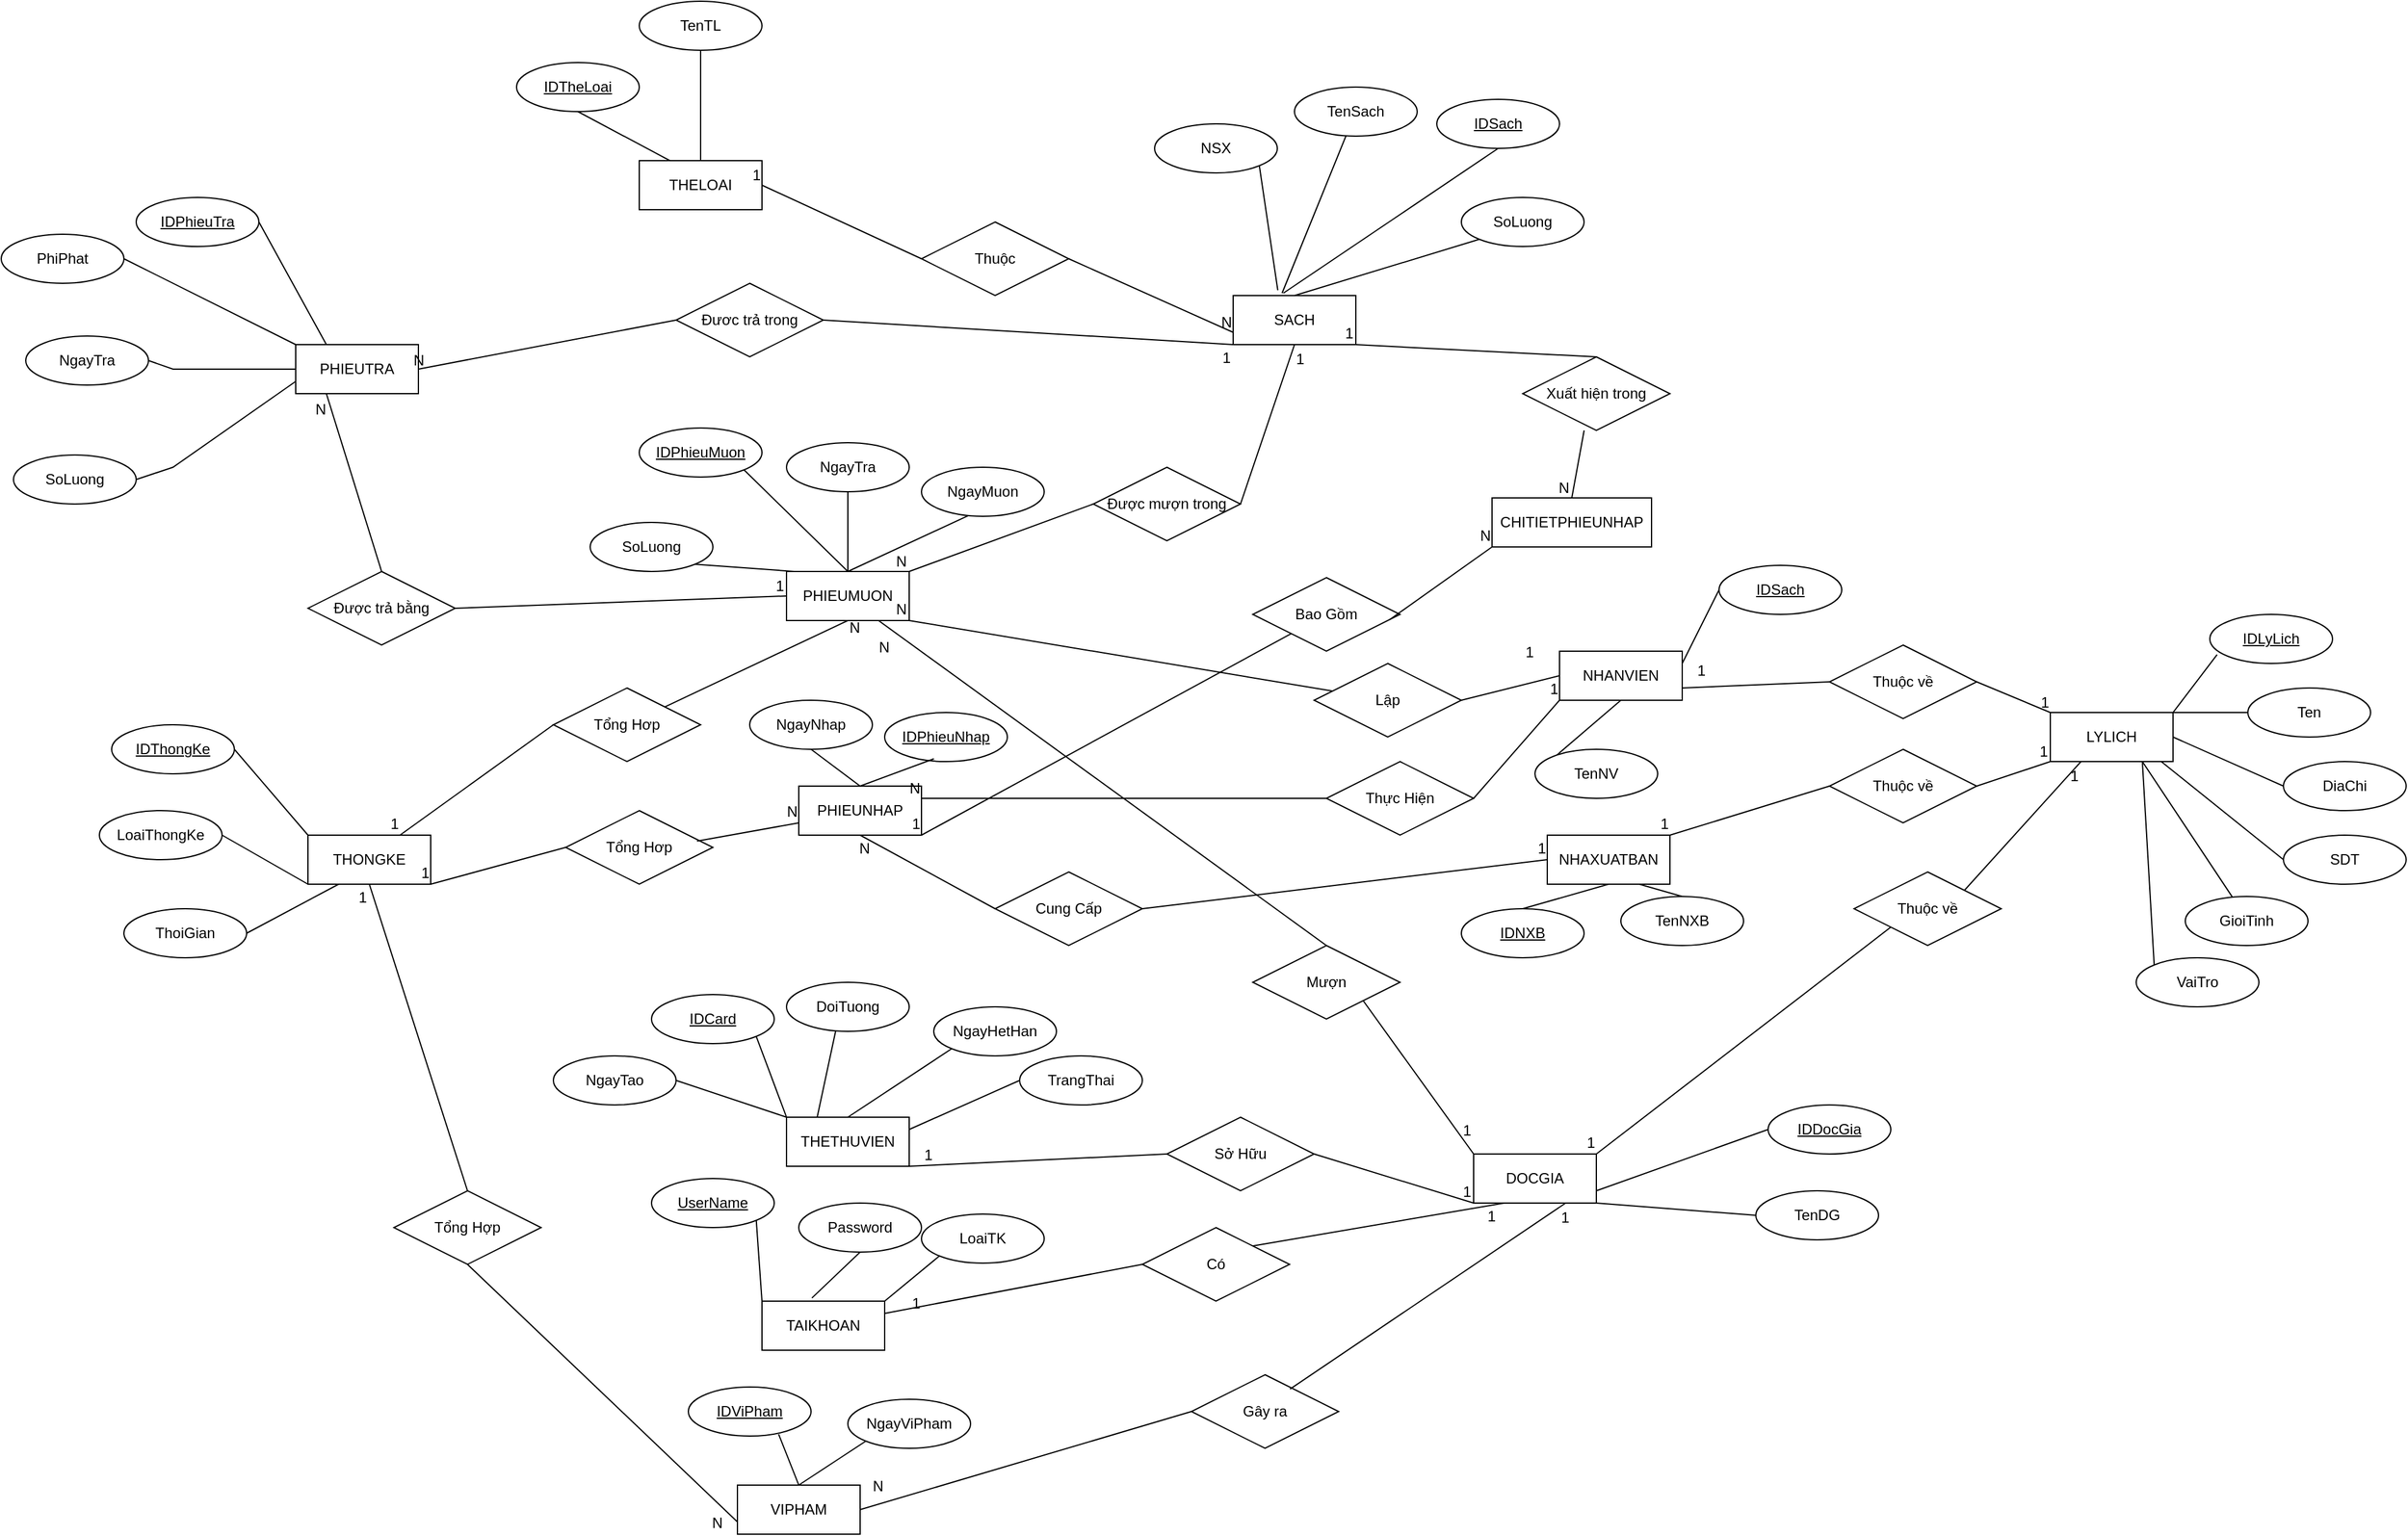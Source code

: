 <mxfile version="28.2.3">
  <diagram name="Trang-1" id="YjbJ63JTrYYZCRZtJ5xC">
    <mxGraphModel dx="2251" dy="804" grid="1" gridSize="10" guides="1" tooltips="1" connect="1" arrows="1" fold="1" page="1" pageScale="1" pageWidth="827" pageHeight="1169" math="0" shadow="0">
      <root>
        <mxCell id="0" />
        <mxCell id="1" parent="0" />
        <mxCell id="6gCZVRVQFLJtjT2mg8cL-6" value="Thuộc" style="shape=rhombus;perimeter=rhombusPerimeter;whiteSpace=wrap;html=1;align=center;" vertex="1" parent="1">
          <mxGeometry x="60" y="320" width="120" height="60" as="geometry" />
        </mxCell>
        <mxCell id="6gCZVRVQFLJtjT2mg8cL-9" value="" style="endArrow=none;html=1;rounded=0;exitX=0.5;exitY=0;exitDx=0;exitDy=0;entryX=0;entryY=1;entryDx=0;entryDy=0;" edge="1" parent="1" source="6gCZVRVQFLJtjT2mg8cL-109" target="6gCZVRVQFLJtjT2mg8cL-113">
          <mxGeometry relative="1" as="geometry">
            <mxPoint x="510" y="330" as="sourcePoint" />
            <mxPoint x="620" y="270" as="targetPoint" />
          </mxGeometry>
        </mxCell>
        <mxCell id="6gCZVRVQFLJtjT2mg8cL-10" value="" style="endArrow=none;html=1;rounded=0;exitX=0.41;exitY=-0.05;exitDx=0;exitDy=0;entryX=0.5;entryY=1;entryDx=0;entryDy=0;exitPerimeter=0;" edge="1" parent="1" source="6gCZVRVQFLJtjT2mg8cL-109" target="6gCZVRVQFLJtjT2mg8cL-111">
          <mxGeometry relative="1" as="geometry">
            <mxPoint x="510" y="330" as="sourcePoint" />
            <mxPoint x="581.4" y="240.8" as="targetPoint" />
          </mxGeometry>
        </mxCell>
        <mxCell id="6gCZVRVQFLJtjT2mg8cL-11" value="" style="endArrow=none;html=1;rounded=0;exitX=0.399;exitY=-0.05;exitDx=0;exitDy=0;exitPerimeter=0;" edge="1" parent="1" source="6gCZVRVQFLJtjT2mg8cL-109" target="6gCZVRVQFLJtjT2mg8cL-112">
          <mxGeometry relative="1" as="geometry">
            <mxPoint x="510" y="330" as="sourcePoint" />
            <mxPoint x="452.426" y="228.284" as="targetPoint" />
          </mxGeometry>
        </mxCell>
        <mxCell id="6gCZVRVQFLJtjT2mg8cL-12" value="" style="endArrow=none;html=1;rounded=0;exitX=0.364;exitY=-0.107;exitDx=0;exitDy=0;entryX=1;entryY=1;entryDx=0;entryDy=0;exitPerimeter=0;" edge="1" parent="1" source="6gCZVRVQFLJtjT2mg8cL-109" target="6gCZVRVQFLJtjT2mg8cL-110">
          <mxGeometry relative="1" as="geometry">
            <mxPoint x="510" y="330" as="sourcePoint" />
            <mxPoint x="360" y="240" as="targetPoint" />
          </mxGeometry>
        </mxCell>
        <mxCell id="6gCZVRVQFLJtjT2mg8cL-13" value="" style="endArrow=none;html=1;rounded=0;entryX=0.5;entryY=1;entryDx=0;entryDy=0;exitX=0.5;exitY=0;exitDx=0;exitDy=0;" edge="1" parent="1" source="6gCZVRVQFLJtjT2mg8cL-103" target="6gCZVRVQFLJtjT2mg8cL-105">
          <mxGeometry relative="1" as="geometry">
            <mxPoint x="-127" y="260" as="sourcePoint" />
            <mxPoint x="-59.96" y="130" as="targetPoint" />
          </mxGeometry>
        </mxCell>
        <mxCell id="6gCZVRVQFLJtjT2mg8cL-14" value="" style="endArrow=none;html=1;rounded=0;exitX=0.25;exitY=0;exitDx=0;exitDy=0;entryX=0.5;entryY=1;entryDx=0;entryDy=0;" edge="1" parent="1" source="6gCZVRVQFLJtjT2mg8cL-103" target="6gCZVRVQFLJtjT2mg8cL-104">
          <mxGeometry relative="1" as="geometry">
            <mxPoint x="-155.02" y="250" as="sourcePoint" />
            <mxPoint x="-214.556" y="166.225" as="targetPoint" />
          </mxGeometry>
        </mxCell>
        <mxCell id="6gCZVRVQFLJtjT2mg8cL-18" value="" style="endArrow=none;html=1;rounded=0;entryX=0;entryY=0.75;entryDx=0;entryDy=0;exitX=1;exitY=0.5;exitDx=0;exitDy=0;" edge="1" parent="1" source="6gCZVRVQFLJtjT2mg8cL-6" target="6gCZVRVQFLJtjT2mg8cL-109">
          <mxGeometry relative="1" as="geometry">
            <mxPoint x="280" y="340" as="sourcePoint" />
            <mxPoint x="420" y="370" as="targetPoint" />
          </mxGeometry>
        </mxCell>
        <mxCell id="6gCZVRVQFLJtjT2mg8cL-19" value="N" style="resizable=0;html=1;whiteSpace=wrap;align=right;verticalAlign=bottom;" connectable="0" vertex="1" parent="6gCZVRVQFLJtjT2mg8cL-18">
          <mxGeometry x="1" relative="1" as="geometry" />
        </mxCell>
        <mxCell id="6gCZVRVQFLJtjT2mg8cL-23" value="Đươc trả trong" style="shape=rhombus;perimeter=rhombusPerimeter;whiteSpace=wrap;html=1;align=center;" vertex="1" parent="1">
          <mxGeometry x="-140" y="370" width="120" height="60" as="geometry" />
        </mxCell>
        <mxCell id="6gCZVRVQFLJtjT2mg8cL-24" value="" style="endArrow=none;html=1;rounded=0;entryX=0;entryY=1;entryDx=0;entryDy=0;exitX=1;exitY=0.5;exitDx=0;exitDy=0;" edge="1" parent="1" source="6gCZVRVQFLJtjT2mg8cL-23" target="6gCZVRVQFLJtjT2mg8cL-109">
          <mxGeometry relative="1" as="geometry">
            <mxPoint x="-330" y="460" as="sourcePoint" />
            <mxPoint x="420" y="410" as="targetPoint" />
          </mxGeometry>
        </mxCell>
        <mxCell id="6gCZVRVQFLJtjT2mg8cL-25" value="1" style="resizable=0;html=1;whiteSpace=wrap;align=right;verticalAlign=bottom;" connectable="0" vertex="1" parent="6gCZVRVQFLJtjT2mg8cL-24">
          <mxGeometry x="1" relative="1" as="geometry">
            <mxPoint y="20" as="offset" />
          </mxGeometry>
        </mxCell>
        <mxCell id="6gCZVRVQFLJtjT2mg8cL-26" value="" style="endArrow=none;html=1;rounded=0;exitX=0;exitY=0.5;exitDx=0;exitDy=0;entryX=1;entryY=0.5;entryDx=0;entryDy=0;" edge="1" parent="1" source="6gCZVRVQFLJtjT2mg8cL-23" target="6gCZVRVQFLJtjT2mg8cL-85">
          <mxGeometry relative="1" as="geometry">
            <mxPoint x="-330" y="460" as="sourcePoint" />
            <mxPoint x="-330.0" y="440" as="targetPoint" />
          </mxGeometry>
        </mxCell>
        <mxCell id="6gCZVRVQFLJtjT2mg8cL-27" value="N" style="resizable=0;html=1;whiteSpace=wrap;align=right;verticalAlign=bottom;" connectable="0" vertex="1" parent="6gCZVRVQFLJtjT2mg8cL-26">
          <mxGeometry x="1" relative="1" as="geometry" />
        </mxCell>
        <mxCell id="6gCZVRVQFLJtjT2mg8cL-32" value="" style="endArrow=none;html=1;rounded=0;exitX=1;exitY=0.5;exitDx=0;exitDy=0;entryX=0;entryY=0.75;entryDx=0;entryDy=0;" edge="1" parent="1" source="6gCZVRVQFLJtjT2mg8cL-81" target="6gCZVRVQFLJtjT2mg8cL-85">
          <mxGeometry relative="1" as="geometry">
            <mxPoint x="-567.574" y="541.716" as="sourcePoint" />
            <mxPoint x="-510.0" y="480" as="targetPoint" />
            <Array as="points">
              <mxPoint x="-550" y="520" />
            </Array>
          </mxGeometry>
        </mxCell>
        <mxCell id="6gCZVRVQFLJtjT2mg8cL-33" value="" style="endArrow=none;html=1;rounded=0;exitX=1;exitY=0.5;exitDx=0;exitDy=0;entryX=0;entryY=0.5;entryDx=0;entryDy=0;" edge="1" parent="1" source="6gCZVRVQFLJtjT2mg8cL-82" target="6gCZVRVQFLJtjT2mg8cL-85">
          <mxGeometry relative="1" as="geometry">
            <mxPoint x="-570.0" y="450" as="sourcePoint" />
            <mxPoint x="-510.0" y="440" as="targetPoint" />
            <Array as="points">
              <mxPoint x="-550" y="440" />
            </Array>
          </mxGeometry>
        </mxCell>
        <mxCell id="6gCZVRVQFLJtjT2mg8cL-34" value="" style="endArrow=none;html=1;rounded=0;exitX=1;exitY=0.5;exitDx=0;exitDy=0;entryX=0;entryY=0;entryDx=0;entryDy=0;" edge="1" parent="1" source="6gCZVRVQFLJtjT2mg8cL-83" target="6gCZVRVQFLJtjT2mg8cL-85">
          <mxGeometry relative="1" as="geometry">
            <mxPoint x="-520.0" y="320" as="sourcePoint" />
            <mxPoint x="-510.0" y="400" as="targetPoint" />
          </mxGeometry>
        </mxCell>
        <mxCell id="6gCZVRVQFLJtjT2mg8cL-36" value="" style="endArrow=none;html=1;rounded=0;entryX=0.25;entryY=0;entryDx=0;entryDy=0;exitX=1;exitY=0.5;exitDx=0;exitDy=0;" edge="1" parent="1" source="6gCZVRVQFLJtjT2mg8cL-80" target="6gCZVRVQFLJtjT2mg8cL-85">
          <mxGeometry relative="1" as="geometry">
            <mxPoint x="-498.095" y="267.239" as="sourcePoint" />
            <mxPoint x="-420.0" y="400" as="targetPoint" />
          </mxGeometry>
        </mxCell>
        <mxCell id="6gCZVRVQFLJtjT2mg8cL-43" value="" style="endArrow=none;html=1;rounded=0;exitX=1;exitY=1;exitDx=0;exitDy=0;entryX=0.5;entryY=0;entryDx=0;entryDy=0;" edge="1" parent="1" source="6gCZVRVQFLJtjT2mg8cL-94" target="6gCZVRVQFLJtjT2mg8cL-98">
          <mxGeometry relative="1" as="geometry">
            <mxPoint x="-69.28" y="527.68" as="sourcePoint" />
            <mxPoint x="50" y="680" as="targetPoint" />
          </mxGeometry>
        </mxCell>
        <mxCell id="6gCZVRVQFLJtjT2mg8cL-44" value="" style="endArrow=none;html=1;rounded=0;exitX=1;exitY=1;exitDx=0;exitDy=0;entryX=0.381;entryY=0.057;entryDx=0;entryDy=0;entryPerimeter=0;" edge="1" parent="1" source="6gCZVRVQFLJtjT2mg8cL-93" target="6gCZVRVQFLJtjT2mg8cL-98">
          <mxGeometry relative="1" as="geometry">
            <mxPoint x="-87.574" y="613.284" as="sourcePoint" />
            <mxPoint x="60" y="670" as="targetPoint" />
          </mxGeometry>
        </mxCell>
        <mxCell id="6gCZVRVQFLJtjT2mg8cL-45" value="" style="endArrow=none;html=1;rounded=0;exitX=0.5;exitY=1;exitDx=0;exitDy=0;entryX=0.5;entryY=0;entryDx=0;entryDy=0;" edge="1" parent="1" source="6gCZVRVQFLJtjT2mg8cL-95" target="6gCZVRVQFLJtjT2mg8cL-98">
          <mxGeometry relative="1" as="geometry">
            <mxPoint x="26.44" y="528.88" as="sourcePoint" />
            <mxPoint x="50" y="690" as="targetPoint" />
          </mxGeometry>
        </mxCell>
        <mxCell id="6gCZVRVQFLJtjT2mg8cL-46" value="" style="endArrow=none;html=1;rounded=0;exitX=0.5;exitY=0;exitDx=0;exitDy=0;entryX=0.401;entryY=0.964;entryDx=0;entryDy=0;entryPerimeter=0;" edge="1" parent="1" source="6gCZVRVQFLJtjT2mg8cL-98" target="6gCZVRVQFLJtjT2mg8cL-96">
          <mxGeometry relative="1" as="geometry">
            <mxPoint x="60" y="670" as="sourcePoint" />
            <mxPoint x="137.574" y="558.284" as="targetPoint" />
          </mxGeometry>
        </mxCell>
        <mxCell id="6gCZVRVQFLJtjT2mg8cL-47" value="Được trả bằng" style="shape=rhombus;perimeter=rhombusPerimeter;whiteSpace=wrap;html=1;align=center;" vertex="1" parent="1">
          <mxGeometry x="-440" y="605" width="120" height="60" as="geometry" />
        </mxCell>
        <mxCell id="6gCZVRVQFLJtjT2mg8cL-48" value="" style="endArrow=none;html=1;rounded=0;exitX=0.5;exitY=0;exitDx=0;exitDy=0;entryX=0.25;entryY=1;entryDx=0;entryDy=0;" edge="1" parent="1" source="6gCZVRVQFLJtjT2mg8cL-47" target="6gCZVRVQFLJtjT2mg8cL-85">
          <mxGeometry relative="1" as="geometry">
            <mxPoint x="-60" y="440" as="sourcePoint" />
            <mxPoint x="-420.0" y="480" as="targetPoint" />
          </mxGeometry>
        </mxCell>
        <mxCell id="6gCZVRVQFLJtjT2mg8cL-49" value="N" style="resizable=0;html=1;whiteSpace=wrap;align=right;verticalAlign=bottom;" connectable="0" vertex="1" parent="6gCZVRVQFLJtjT2mg8cL-48">
          <mxGeometry x="1" relative="1" as="geometry" />
        </mxCell>
        <mxCell id="6gCZVRVQFLJtjT2mg8cL-51" value="" style="endArrow=none;html=1;rounded=0;exitX=1;exitY=0.5;exitDx=0;exitDy=0;entryX=0;entryY=0.5;entryDx=0;entryDy=0;" edge="1" parent="1" source="6gCZVRVQFLJtjT2mg8cL-47" target="6gCZVRVQFLJtjT2mg8cL-98">
          <mxGeometry relative="1" as="geometry">
            <mxPoint x="-60" y="440" as="sourcePoint" />
            <mxPoint x="-10" y="710" as="targetPoint" />
          </mxGeometry>
        </mxCell>
        <mxCell id="6gCZVRVQFLJtjT2mg8cL-52" value="1" style="resizable=0;html=1;whiteSpace=wrap;align=right;verticalAlign=bottom;" connectable="0" vertex="1" parent="6gCZVRVQFLJtjT2mg8cL-51">
          <mxGeometry x="1" relative="1" as="geometry" />
        </mxCell>
        <mxCell id="6gCZVRVQFLJtjT2mg8cL-54" value="Được mượn trong" style="shape=rhombus;perimeter=rhombusPerimeter;whiteSpace=wrap;html=1;align=center;" vertex="1" parent="1">
          <mxGeometry x="200" y="520" width="120" height="60" as="geometry" />
        </mxCell>
        <mxCell id="6gCZVRVQFLJtjT2mg8cL-61" value="" style="endArrow=none;html=1;rounded=0;exitX=1;exitY=0.25;exitDx=0;exitDy=0;entryX=0;entryY=0.5;entryDx=0;entryDy=0;" edge="1" parent="1" source="6gCZVRVQFLJtjT2mg8cL-116" target="6gCZVRVQFLJtjT2mg8cL-117">
          <mxGeometry relative="1" as="geometry">
            <mxPoint x="890" y="730" as="sourcePoint" />
            <mxPoint x="990" y="650" as="targetPoint" />
          </mxGeometry>
        </mxCell>
        <mxCell id="6gCZVRVQFLJtjT2mg8cL-62" value="" style="endArrow=none;html=1;rounded=0;exitX=0.5;exitY=1;exitDx=0;exitDy=0;entryX=0;entryY=0.5;entryDx=0;entryDy=0;" edge="1" parent="1" source="6gCZVRVQFLJtjT2mg8cL-116" target="6gCZVRVQFLJtjT2mg8cL-118">
          <mxGeometry relative="1" as="geometry">
            <mxPoint x="890" y="750" as="sourcePoint" />
            <mxPoint x="980" y="800" as="targetPoint" />
          </mxGeometry>
        </mxCell>
        <mxCell id="6gCZVRVQFLJtjT2mg8cL-64" value="Lập" style="shape=rhombus;perimeter=rhombusPerimeter;whiteSpace=wrap;html=1;align=center;" vertex="1" parent="1">
          <mxGeometry x="380" y="680" width="120" height="60" as="geometry" />
        </mxCell>
        <mxCell id="6gCZVRVQFLJtjT2mg8cL-65" value="" style="endArrow=none;html=1;rounded=0;entryX=0;entryY=0.5;entryDx=0;entryDy=0;exitX=1;exitY=0.5;exitDx=0;exitDy=0;" edge="1" parent="1" source="6gCZVRVQFLJtjT2mg8cL-64" target="6gCZVRVQFLJtjT2mg8cL-116">
          <mxGeometry relative="1" as="geometry">
            <mxPoint x="330" y="800" as="sourcePoint" />
            <mxPoint x="710" y="770" as="targetPoint" />
          </mxGeometry>
        </mxCell>
        <mxCell id="6gCZVRVQFLJtjT2mg8cL-66" value="1" style="resizable=0;html=1;whiteSpace=wrap;align=right;verticalAlign=bottom;" connectable="0" vertex="1" parent="6gCZVRVQFLJtjT2mg8cL-65">
          <mxGeometry x="1" relative="1" as="geometry">
            <mxPoint x="-20" y="-10" as="offset" />
          </mxGeometry>
        </mxCell>
        <mxCell id="6gCZVRVQFLJtjT2mg8cL-70" value="IDPhieuNhap" style="ellipse;whiteSpace=wrap;html=1;align=center;fontStyle=4;" vertex="1" parent="1">
          <mxGeometry x="30" y="720" width="100" height="40" as="geometry" />
        </mxCell>
        <mxCell id="6gCZVRVQFLJtjT2mg8cL-73" value="NgayNhap" style="ellipse;whiteSpace=wrap;html=1;align=center;" vertex="1" parent="1">
          <mxGeometry x="-80" y="710" width="100" height="40" as="geometry" />
        </mxCell>
        <mxCell id="6gCZVRVQFLJtjT2mg8cL-74" value="" style="endArrow=none;html=1;rounded=0;entryX=0.5;entryY=1;entryDx=0;entryDy=0;exitX=0.5;exitY=0;exitDx=0;exitDy=0;" edge="1" parent="1" source="6gCZVRVQFLJtjT2mg8cL-76" target="6gCZVRVQFLJtjT2mg8cL-73">
          <mxGeometry relative="1" as="geometry">
            <mxPoint x="80" y="850" as="sourcePoint" />
            <mxPoint x="-20" y="810" as="targetPoint" />
          </mxGeometry>
        </mxCell>
        <mxCell id="6gCZVRVQFLJtjT2mg8cL-75" value="" style="endArrow=none;html=1;rounded=0;entryX=0.401;entryY=0.943;entryDx=0;entryDy=0;entryPerimeter=0;exitX=0.5;exitY=0;exitDx=0;exitDy=0;" edge="1" parent="1" source="6gCZVRVQFLJtjT2mg8cL-76" target="6gCZVRVQFLJtjT2mg8cL-70">
          <mxGeometry relative="1" as="geometry">
            <mxPoint x="80" y="850" as="sourcePoint" />
            <mxPoint x="-20" y="810" as="targetPoint" />
          </mxGeometry>
        </mxCell>
        <mxCell id="6gCZVRVQFLJtjT2mg8cL-76" value="PHIEUNHAP" style="whiteSpace=wrap;html=1;align=center;" vertex="1" parent="1">
          <mxGeometry x="-40" y="780" width="100" height="40" as="geometry" />
        </mxCell>
        <mxCell id="6gCZVRVQFLJtjT2mg8cL-80" value="&lt;u&gt;IDPhieuTra&lt;/u&gt;" style="ellipse;whiteSpace=wrap;html=1;align=center;fontStyle=4;" vertex="1" parent="1">
          <mxGeometry x="-580" y="300" width="100" height="40" as="geometry" />
        </mxCell>
        <mxCell id="6gCZVRVQFLJtjT2mg8cL-81" value="SoLuong" style="ellipse;whiteSpace=wrap;html=1;align=center;" vertex="1" parent="1">
          <mxGeometry x="-680" y="510" width="100" height="40" as="geometry" />
        </mxCell>
        <mxCell id="6gCZVRVQFLJtjT2mg8cL-82" value="NgayTra" style="ellipse;whiteSpace=wrap;html=1;align=center;" vertex="1" parent="1">
          <mxGeometry x="-670" y="413" width="100" height="40" as="geometry" />
        </mxCell>
        <mxCell id="6gCZVRVQFLJtjT2mg8cL-83" value="PhiPhat" style="ellipse;whiteSpace=wrap;html=1;align=center;" vertex="1" parent="1">
          <mxGeometry x="-690" y="330" width="100" height="40" as="geometry" />
        </mxCell>
        <mxCell id="6gCZVRVQFLJtjT2mg8cL-85" value="PHIEUTRA" style="whiteSpace=wrap;html=1;align=center;" vertex="1" parent="1">
          <mxGeometry x="-450" y="420" width="100" height="40" as="geometry" />
        </mxCell>
        <mxCell id="6gCZVRVQFLJtjT2mg8cL-86" value="&lt;div&gt;&lt;br&gt;&lt;/div&gt;N&lt;div&gt;&lt;br&gt;&lt;/div&gt;" style="text;html=1;align=center;verticalAlign=middle;resizable=0;points=[];autosize=1;strokeColor=none;fillColor=none;" vertex="1" parent="1">
          <mxGeometry x="-365" y="403" width="30" height="60" as="geometry" />
        </mxCell>
        <mxCell id="6gCZVRVQFLJtjT2mg8cL-87" value="N" style="text;html=1;align=center;verticalAlign=middle;resizable=0;points=[];autosize=1;strokeColor=none;fillColor=none;" vertex="1" parent="1">
          <mxGeometry x="-445" y="458" width="30" height="30" as="geometry" />
        </mxCell>
        <mxCell id="6gCZVRVQFLJtjT2mg8cL-93" value="SoLuong" style="ellipse;whiteSpace=wrap;html=1;align=center;" vertex="1" parent="1">
          <mxGeometry x="-210" y="565" width="100" height="40" as="geometry" />
        </mxCell>
        <mxCell id="6gCZVRVQFLJtjT2mg8cL-94" value="&lt;u&gt;IDPhieuMuon&lt;/u&gt;" style="ellipse;whiteSpace=wrap;html=1;align=center;fontStyle=4;" vertex="1" parent="1">
          <mxGeometry x="-170" y="488" width="100" height="40" as="geometry" />
        </mxCell>
        <mxCell id="6gCZVRVQFLJtjT2mg8cL-95" value="NgayTra" style="ellipse;whiteSpace=wrap;html=1;align=center;" vertex="1" parent="1">
          <mxGeometry x="-50" y="500" width="100" height="40" as="geometry" />
        </mxCell>
        <mxCell id="6gCZVRVQFLJtjT2mg8cL-96" value="NgayMuon" style="ellipse;whiteSpace=wrap;html=1;align=center;" vertex="1" parent="1">
          <mxGeometry x="60" y="520" width="100" height="40" as="geometry" />
        </mxCell>
        <mxCell id="6gCZVRVQFLJtjT2mg8cL-98" value="PHIEUMUON" style="whiteSpace=wrap;html=1;align=center;" vertex="1" parent="1">
          <mxGeometry x="-50" y="605" width="100" height="40" as="geometry" />
        </mxCell>
        <mxCell id="6gCZVRVQFLJtjT2mg8cL-99" value="" style="endArrow=none;html=1;rounded=0;entryX=1;entryY=0;entryDx=0;entryDy=0;exitX=0;exitY=0.5;exitDx=0;exitDy=0;" edge="1" parent="1" source="6gCZVRVQFLJtjT2mg8cL-54" target="6gCZVRVQFLJtjT2mg8cL-98">
          <mxGeometry relative="1" as="geometry">
            <mxPoint x="-80" y="550" as="sourcePoint" />
            <mxPoint x="80" y="550" as="targetPoint" />
          </mxGeometry>
        </mxCell>
        <mxCell id="6gCZVRVQFLJtjT2mg8cL-100" value="N" style="resizable=0;html=1;whiteSpace=wrap;align=right;verticalAlign=bottom;" connectable="0" vertex="1" parent="6gCZVRVQFLJtjT2mg8cL-99">
          <mxGeometry x="1" relative="1" as="geometry" />
        </mxCell>
        <mxCell id="6gCZVRVQFLJtjT2mg8cL-101" value="" style="endArrow=none;html=1;rounded=0;entryX=1;entryY=1;entryDx=0;entryDy=0;" edge="1" parent="1" source="6gCZVRVQFLJtjT2mg8cL-64" target="6gCZVRVQFLJtjT2mg8cL-98">
          <mxGeometry relative="1" as="geometry">
            <mxPoint x="-80" y="550" as="sourcePoint" />
            <mxPoint x="80" y="550" as="targetPoint" />
          </mxGeometry>
        </mxCell>
        <mxCell id="6gCZVRVQFLJtjT2mg8cL-102" value="N" style="resizable=0;html=1;whiteSpace=wrap;align=right;verticalAlign=bottom;" connectable="0" vertex="1" parent="6gCZVRVQFLJtjT2mg8cL-101">
          <mxGeometry x="1" relative="1" as="geometry" />
        </mxCell>
        <mxCell id="6gCZVRVQFLJtjT2mg8cL-103" value="THELOAI" style="whiteSpace=wrap;html=1;align=center;" vertex="1" parent="1">
          <mxGeometry x="-170" y="270" width="100" height="40" as="geometry" />
        </mxCell>
        <mxCell id="6gCZVRVQFLJtjT2mg8cL-104" value="&lt;u&gt;IDTheLoai&lt;/u&gt;" style="ellipse;whiteSpace=wrap;html=1;align=center;fontStyle=4;" vertex="1" parent="1">
          <mxGeometry x="-270" y="190" width="100" height="40" as="geometry" />
        </mxCell>
        <mxCell id="6gCZVRVQFLJtjT2mg8cL-105" value="TenTL" style="ellipse;whiteSpace=wrap;html=1;align=center;" vertex="1" parent="1">
          <mxGeometry x="-170" y="140" width="100" height="40" as="geometry" />
        </mxCell>
        <mxCell id="6gCZVRVQFLJtjT2mg8cL-107" value="" style="endArrow=none;html=1;rounded=0;entryX=1;entryY=0.5;entryDx=0;entryDy=0;exitX=0;exitY=0.5;exitDx=0;exitDy=0;" edge="1" parent="1" source="6gCZVRVQFLJtjT2mg8cL-6" target="6gCZVRVQFLJtjT2mg8cL-103">
          <mxGeometry relative="1" as="geometry">
            <mxPoint x="100" y="320" as="sourcePoint" />
            <mxPoint x="280" y="400" as="targetPoint" />
          </mxGeometry>
        </mxCell>
        <mxCell id="6gCZVRVQFLJtjT2mg8cL-108" value="1" style="resizable=0;html=1;whiteSpace=wrap;align=right;verticalAlign=bottom;" connectable="0" vertex="1" parent="6gCZVRVQFLJtjT2mg8cL-107">
          <mxGeometry x="1" relative="1" as="geometry" />
        </mxCell>
        <mxCell id="6gCZVRVQFLJtjT2mg8cL-109" value="SACH" style="whiteSpace=wrap;html=1;align=center;" vertex="1" parent="1">
          <mxGeometry x="314" y="380" width="100" height="40" as="geometry" />
        </mxCell>
        <mxCell id="6gCZVRVQFLJtjT2mg8cL-110" value="NSX" style="ellipse;whiteSpace=wrap;html=1;align=center;" vertex="1" parent="1">
          <mxGeometry x="250" y="240" width="100" height="40" as="geometry" />
        </mxCell>
        <mxCell id="6gCZVRVQFLJtjT2mg8cL-111" value="&lt;u&gt;IDSach&lt;/u&gt;" style="ellipse;whiteSpace=wrap;html=1;align=center;fontStyle=4;" vertex="1" parent="1">
          <mxGeometry x="480" y="220" width="100" height="40" as="geometry" />
        </mxCell>
        <mxCell id="6gCZVRVQFLJtjT2mg8cL-112" value="TenSach" style="ellipse;whiteSpace=wrap;html=1;align=center;" vertex="1" parent="1">
          <mxGeometry x="364" y="210" width="100" height="40" as="geometry" />
        </mxCell>
        <mxCell id="6gCZVRVQFLJtjT2mg8cL-113" value="SoLuong" style="ellipse;whiteSpace=wrap;html=1;align=center;" vertex="1" parent="1">
          <mxGeometry x="500" y="300" width="100" height="40" as="geometry" />
        </mxCell>
        <mxCell id="6gCZVRVQFLJtjT2mg8cL-114" value="" style="endArrow=none;html=1;rounded=0;entryX=0.5;entryY=1;entryDx=0;entryDy=0;exitX=1;exitY=0.5;exitDx=0;exitDy=0;" edge="1" parent="1" source="6gCZVRVQFLJtjT2mg8cL-54" target="6gCZVRVQFLJtjT2mg8cL-109">
          <mxGeometry relative="1" as="geometry">
            <mxPoint x="120" y="550" as="sourcePoint" />
            <mxPoint x="280" y="550" as="targetPoint" />
          </mxGeometry>
        </mxCell>
        <mxCell id="6gCZVRVQFLJtjT2mg8cL-115" value="1" style="resizable=0;html=1;whiteSpace=wrap;align=right;verticalAlign=bottom;" connectable="0" vertex="1" parent="6gCZVRVQFLJtjT2mg8cL-114">
          <mxGeometry x="1" relative="1" as="geometry">
            <mxPoint x="10" y="20" as="offset" />
          </mxGeometry>
        </mxCell>
        <mxCell id="6gCZVRVQFLJtjT2mg8cL-116" value="NHANVIEN" style="whiteSpace=wrap;html=1;align=center;" vertex="1" parent="1">
          <mxGeometry x="580" y="670" width="100" height="40" as="geometry" />
        </mxCell>
        <mxCell id="6gCZVRVQFLJtjT2mg8cL-117" value="&lt;u&gt;IDSach&lt;/u&gt;" style="ellipse;whiteSpace=wrap;html=1;align=center;fontStyle=4;" vertex="1" parent="1">
          <mxGeometry x="710" y="600" width="100" height="40" as="geometry" />
        </mxCell>
        <mxCell id="6gCZVRVQFLJtjT2mg8cL-118" value="TenNV" style="ellipse;whiteSpace=wrap;html=1;align=center;" vertex="1" parent="1">
          <mxGeometry x="560" y="750" width="100" height="40" as="geometry" />
        </mxCell>
        <mxCell id="6gCZVRVQFLJtjT2mg8cL-121" value="Thực Hiện" style="shape=rhombus;perimeter=rhombusPerimeter;whiteSpace=wrap;html=1;align=center;" vertex="1" parent="1">
          <mxGeometry x="390" y="760" width="120" height="60" as="geometry" />
        </mxCell>
        <mxCell id="6gCZVRVQFLJtjT2mg8cL-122" value="" style="endArrow=none;html=1;rounded=0;entryX=0;entryY=1;entryDx=0;entryDy=0;exitX=1;exitY=0.5;exitDx=0;exitDy=0;" edge="1" parent="1" source="6gCZVRVQFLJtjT2mg8cL-121" target="6gCZVRVQFLJtjT2mg8cL-116">
          <mxGeometry relative="1" as="geometry">
            <mxPoint x="250" y="690" as="sourcePoint" />
            <mxPoint x="410" y="690" as="targetPoint" />
          </mxGeometry>
        </mxCell>
        <mxCell id="6gCZVRVQFLJtjT2mg8cL-123" value="1" style="resizable=0;html=1;whiteSpace=wrap;align=right;verticalAlign=bottom;" connectable="0" vertex="1" parent="6gCZVRVQFLJtjT2mg8cL-122">
          <mxGeometry x="1" relative="1" as="geometry" />
        </mxCell>
        <mxCell id="6gCZVRVQFLJtjT2mg8cL-124" value="" style="endArrow=none;html=1;rounded=0;entryX=1;entryY=0.25;entryDx=0;entryDy=0;exitX=0;exitY=0.5;exitDx=0;exitDy=0;" edge="1" parent="1" source="6gCZVRVQFLJtjT2mg8cL-121" target="6gCZVRVQFLJtjT2mg8cL-76">
          <mxGeometry relative="1" as="geometry">
            <mxPoint x="250" y="690" as="sourcePoint" />
            <mxPoint x="410" y="690" as="targetPoint" />
          </mxGeometry>
        </mxCell>
        <mxCell id="6gCZVRVQFLJtjT2mg8cL-125" value="N" style="resizable=0;html=1;whiteSpace=wrap;align=right;verticalAlign=bottom;" connectable="0" vertex="1" parent="6gCZVRVQFLJtjT2mg8cL-124">
          <mxGeometry x="1" relative="1" as="geometry" />
        </mxCell>
        <mxCell id="6gCZVRVQFLJtjT2mg8cL-126" value="CHITIETPHIEUNHAP" style="whiteSpace=wrap;html=1;align=center;" vertex="1" parent="1">
          <mxGeometry x="525" y="545" width="130" height="40" as="geometry" />
        </mxCell>
        <mxCell id="6gCZVRVQFLJtjT2mg8cL-127" value="Xuất hiện trong" style="shape=rhombus;perimeter=rhombusPerimeter;whiteSpace=wrap;html=1;align=center;" vertex="1" parent="1">
          <mxGeometry x="550" y="430" width="120" height="60" as="geometry" />
        </mxCell>
        <mxCell id="6gCZVRVQFLJtjT2mg8cL-129" value="Bao Gồm" style="shape=rhombus;perimeter=rhombusPerimeter;whiteSpace=wrap;html=1;align=center;" vertex="1" parent="1">
          <mxGeometry x="330" y="610" width="120" height="60" as="geometry" />
        </mxCell>
        <mxCell id="6gCZVRVQFLJtjT2mg8cL-130" value="" style="endArrow=none;html=1;rounded=0;entryX=1;entryY=1;entryDx=0;entryDy=0;exitX=0.5;exitY=0;exitDx=0;exitDy=0;" edge="1" parent="1" source="6gCZVRVQFLJtjT2mg8cL-127" target="6gCZVRVQFLJtjT2mg8cL-109">
          <mxGeometry relative="1" as="geometry">
            <mxPoint x="250" y="550" as="sourcePoint" />
            <mxPoint x="410" y="550" as="targetPoint" />
          </mxGeometry>
        </mxCell>
        <mxCell id="6gCZVRVQFLJtjT2mg8cL-131" value="1" style="resizable=0;html=1;whiteSpace=wrap;align=right;verticalAlign=bottom;" connectable="0" vertex="1" parent="6gCZVRVQFLJtjT2mg8cL-130">
          <mxGeometry x="1" relative="1" as="geometry" />
        </mxCell>
        <mxCell id="6gCZVRVQFLJtjT2mg8cL-132" value="" style="endArrow=none;html=1;rounded=0;entryX=0.5;entryY=0;entryDx=0;entryDy=0;exitX=0.417;exitY=1;exitDx=0;exitDy=0;exitPerimeter=0;" edge="1" parent="1" source="6gCZVRVQFLJtjT2mg8cL-127" target="6gCZVRVQFLJtjT2mg8cL-126">
          <mxGeometry relative="1" as="geometry">
            <mxPoint x="250" y="550" as="sourcePoint" />
            <mxPoint x="410" y="550" as="targetPoint" />
          </mxGeometry>
        </mxCell>
        <mxCell id="6gCZVRVQFLJtjT2mg8cL-133" value="N" style="resizable=0;html=1;whiteSpace=wrap;align=right;verticalAlign=bottom;" connectable="0" vertex="1" parent="6gCZVRVQFLJtjT2mg8cL-132">
          <mxGeometry x="1" relative="1" as="geometry" />
        </mxCell>
        <mxCell id="6gCZVRVQFLJtjT2mg8cL-134" value="" style="endArrow=none;html=1;rounded=0;entryX=0;entryY=1;entryDx=0;entryDy=0;exitX=0.93;exitY=0.571;exitDx=0;exitDy=0;exitPerimeter=0;" edge="1" parent="1" source="6gCZVRVQFLJtjT2mg8cL-129" target="6gCZVRVQFLJtjT2mg8cL-126">
          <mxGeometry relative="1" as="geometry">
            <mxPoint x="250" y="550" as="sourcePoint" />
            <mxPoint x="410" y="550" as="targetPoint" />
          </mxGeometry>
        </mxCell>
        <mxCell id="6gCZVRVQFLJtjT2mg8cL-135" value="N" style="resizable=0;html=1;whiteSpace=wrap;align=right;verticalAlign=bottom;" connectable="0" vertex="1" parent="6gCZVRVQFLJtjT2mg8cL-134">
          <mxGeometry x="1" relative="1" as="geometry" />
        </mxCell>
        <mxCell id="6gCZVRVQFLJtjT2mg8cL-136" value="" style="endArrow=none;html=1;rounded=0;entryX=1;entryY=1;entryDx=0;entryDy=0;" edge="1" parent="1" source="6gCZVRVQFLJtjT2mg8cL-129" target="6gCZVRVQFLJtjT2mg8cL-76">
          <mxGeometry relative="1" as="geometry">
            <mxPoint x="250" y="550" as="sourcePoint" />
            <mxPoint x="410" y="550" as="targetPoint" />
          </mxGeometry>
        </mxCell>
        <mxCell id="6gCZVRVQFLJtjT2mg8cL-137" value="1" style="resizable=0;html=1;whiteSpace=wrap;align=right;verticalAlign=bottom;" connectable="0" vertex="1" parent="6gCZVRVQFLJtjT2mg8cL-136">
          <mxGeometry x="1" relative="1" as="geometry" />
        </mxCell>
        <mxCell id="6gCZVRVQFLJtjT2mg8cL-138" style="edgeStyle=orthogonalEdgeStyle;rounded=0;orthogonalLoop=1;jettySize=auto;html=1;exitX=0.5;exitY=1;exitDx=0;exitDy=0;" edge="1" parent="1" source="6gCZVRVQFLJtjT2mg8cL-47" target="6gCZVRVQFLJtjT2mg8cL-47">
          <mxGeometry relative="1" as="geometry" />
        </mxCell>
        <mxCell id="6gCZVRVQFLJtjT2mg8cL-139" value="THONGKE" style="whiteSpace=wrap;html=1;align=center;" vertex="1" parent="1">
          <mxGeometry x="-440" y="820" width="100" height="40" as="geometry" />
        </mxCell>
        <mxCell id="6gCZVRVQFLJtjT2mg8cL-140" value="IDThongKe" style="ellipse;whiteSpace=wrap;html=1;align=center;fontStyle=4;" vertex="1" parent="1">
          <mxGeometry x="-600" y="730" width="100" height="40" as="geometry" />
        </mxCell>
        <mxCell id="6gCZVRVQFLJtjT2mg8cL-141" value="LoaiThongKe" style="ellipse;whiteSpace=wrap;html=1;align=center;" vertex="1" parent="1">
          <mxGeometry x="-610" y="800" width="100" height="40" as="geometry" />
        </mxCell>
        <mxCell id="6gCZVRVQFLJtjT2mg8cL-142" value="ThoiGian" style="ellipse;whiteSpace=wrap;html=1;align=center;" vertex="1" parent="1">
          <mxGeometry x="-590" y="880" width="100" height="40" as="geometry" />
        </mxCell>
        <mxCell id="6gCZVRVQFLJtjT2mg8cL-143" value="" style="endArrow=none;html=1;rounded=0;exitX=1;exitY=0.5;exitDx=0;exitDy=0;entryX=0;entryY=0;entryDx=0;entryDy=0;" edge="1" parent="1" source="6gCZVRVQFLJtjT2mg8cL-140" target="6gCZVRVQFLJtjT2mg8cL-139">
          <mxGeometry relative="1" as="geometry">
            <mxPoint x="-130" y="690" as="sourcePoint" />
            <mxPoint x="30" y="690" as="targetPoint" />
          </mxGeometry>
        </mxCell>
        <mxCell id="6gCZVRVQFLJtjT2mg8cL-144" value="" style="endArrow=none;html=1;rounded=0;exitX=1;exitY=0.5;exitDx=0;exitDy=0;entryX=0;entryY=1;entryDx=0;entryDy=0;" edge="1" parent="1" source="6gCZVRVQFLJtjT2mg8cL-141" target="6gCZVRVQFLJtjT2mg8cL-139">
          <mxGeometry relative="1" as="geometry">
            <mxPoint x="-130" y="690" as="sourcePoint" />
            <mxPoint x="30" y="690" as="targetPoint" />
          </mxGeometry>
        </mxCell>
        <mxCell id="6gCZVRVQFLJtjT2mg8cL-145" value="" style="endArrow=none;html=1;rounded=0;exitX=1;exitY=0.5;exitDx=0;exitDy=0;entryX=0.25;entryY=1;entryDx=0;entryDy=0;" edge="1" parent="1" source="6gCZVRVQFLJtjT2mg8cL-142" target="6gCZVRVQFLJtjT2mg8cL-139">
          <mxGeometry relative="1" as="geometry">
            <mxPoint x="-130" y="690" as="sourcePoint" />
            <mxPoint x="30" y="690" as="targetPoint" />
          </mxGeometry>
        </mxCell>
        <mxCell id="6gCZVRVQFLJtjT2mg8cL-146" value="Tổng Hơp" style="shape=rhombus;perimeter=rhombusPerimeter;whiteSpace=wrap;html=1;align=center;" vertex="1" parent="1">
          <mxGeometry x="-230" y="800" width="120" height="60" as="geometry" />
        </mxCell>
        <mxCell id="6gCZVRVQFLJtjT2mg8cL-147" value="Tổng Hơp" style="shape=rhombus;perimeter=rhombusPerimeter;whiteSpace=wrap;html=1;align=center;" vertex="1" parent="1">
          <mxGeometry x="-240" y="700" width="120" height="60" as="geometry" />
        </mxCell>
        <mxCell id="6gCZVRVQFLJtjT2mg8cL-148" value="" style="endArrow=none;html=1;rounded=0;entryX=0.75;entryY=0;entryDx=0;entryDy=0;exitX=0;exitY=0.5;exitDx=0;exitDy=0;" edge="1" parent="1" source="6gCZVRVQFLJtjT2mg8cL-147" target="6gCZVRVQFLJtjT2mg8cL-139">
          <mxGeometry relative="1" as="geometry">
            <mxPoint x="-80" y="710" as="sourcePoint" />
            <mxPoint x="80" y="710" as="targetPoint" />
          </mxGeometry>
        </mxCell>
        <mxCell id="6gCZVRVQFLJtjT2mg8cL-149" value="1" style="resizable=0;html=1;whiteSpace=wrap;align=right;verticalAlign=bottom;" connectable="0" vertex="1" parent="6gCZVRVQFLJtjT2mg8cL-148">
          <mxGeometry x="1" relative="1" as="geometry" />
        </mxCell>
        <mxCell id="6gCZVRVQFLJtjT2mg8cL-151" value="" style="endArrow=none;html=1;rounded=0;entryX=0.5;entryY=1;entryDx=0;entryDy=0;" edge="1" parent="1" source="6gCZVRVQFLJtjT2mg8cL-147" target="6gCZVRVQFLJtjT2mg8cL-98">
          <mxGeometry relative="1" as="geometry">
            <mxPoint x="-80" y="710" as="sourcePoint" />
            <mxPoint x="80" y="710" as="targetPoint" />
          </mxGeometry>
        </mxCell>
        <mxCell id="6gCZVRVQFLJtjT2mg8cL-152" value="N" style="resizable=0;html=1;whiteSpace=wrap;align=right;verticalAlign=bottom;" connectable="0" vertex="1" parent="6gCZVRVQFLJtjT2mg8cL-151">
          <mxGeometry x="1" relative="1" as="geometry">
            <mxPoint x="11" y="15" as="offset" />
          </mxGeometry>
        </mxCell>
        <mxCell id="6gCZVRVQFLJtjT2mg8cL-153" value="" style="endArrow=none;html=1;rounded=0;entryX=1;entryY=1;entryDx=0;entryDy=0;exitX=0;exitY=0.5;exitDx=0;exitDy=0;" edge="1" parent="1" source="6gCZVRVQFLJtjT2mg8cL-146" target="6gCZVRVQFLJtjT2mg8cL-139">
          <mxGeometry relative="1" as="geometry">
            <mxPoint x="-80" y="710" as="sourcePoint" />
            <mxPoint x="80" y="710" as="targetPoint" />
          </mxGeometry>
        </mxCell>
        <mxCell id="6gCZVRVQFLJtjT2mg8cL-154" value="1" style="resizable=0;html=1;whiteSpace=wrap;align=right;verticalAlign=bottom;" connectable="0" vertex="1" parent="6gCZVRVQFLJtjT2mg8cL-153">
          <mxGeometry x="1" relative="1" as="geometry" />
        </mxCell>
        <mxCell id="6gCZVRVQFLJtjT2mg8cL-155" value="" style="endArrow=none;html=1;rounded=0;exitX=0.892;exitY=0.414;exitDx=0;exitDy=0;exitPerimeter=0;entryX=0;entryY=0.75;entryDx=0;entryDy=0;" edge="1" parent="1" source="6gCZVRVQFLJtjT2mg8cL-146" target="6gCZVRVQFLJtjT2mg8cL-76">
          <mxGeometry relative="1" as="geometry">
            <mxPoint x="-80" y="710" as="sourcePoint" />
            <mxPoint x="80" y="710" as="targetPoint" />
          </mxGeometry>
        </mxCell>
        <mxCell id="6gCZVRVQFLJtjT2mg8cL-156" value="N" style="resizable=0;html=1;whiteSpace=wrap;align=right;verticalAlign=bottom;" connectable="0" vertex="1" parent="6gCZVRVQFLJtjT2mg8cL-155">
          <mxGeometry x="1" relative="1" as="geometry" />
        </mxCell>
        <mxCell id="6gCZVRVQFLJtjT2mg8cL-159" value="NHAXUATBAN" style="whiteSpace=wrap;html=1;align=center;" vertex="1" parent="1">
          <mxGeometry x="570" y="820" width="100" height="40" as="geometry" />
        </mxCell>
        <mxCell id="6gCZVRVQFLJtjT2mg8cL-160" value="IDNXB" style="ellipse;whiteSpace=wrap;html=1;align=center;fontStyle=4;" vertex="1" parent="1">
          <mxGeometry x="500" y="880" width="100" height="40" as="geometry" />
        </mxCell>
        <mxCell id="6gCZVRVQFLJtjT2mg8cL-161" value="TenNXB" style="ellipse;whiteSpace=wrap;html=1;align=center;" vertex="1" parent="1">
          <mxGeometry x="630" y="870" width="100" height="40" as="geometry" />
        </mxCell>
        <mxCell id="6gCZVRVQFLJtjT2mg8cL-162" value="" style="endArrow=none;html=1;rounded=0;exitX=0.5;exitY=0;exitDx=0;exitDy=0;entryX=0.5;entryY=1;entryDx=0;entryDy=0;" edge="1" parent="1" source="6gCZVRVQFLJtjT2mg8cL-160" target="6gCZVRVQFLJtjT2mg8cL-159">
          <mxGeometry relative="1" as="geometry">
            <mxPoint x="340" y="850" as="sourcePoint" />
            <mxPoint x="500" y="850" as="targetPoint" />
          </mxGeometry>
        </mxCell>
        <mxCell id="6gCZVRVQFLJtjT2mg8cL-163" value="" style="endArrow=none;html=1;rounded=0;exitX=0.75;exitY=1;exitDx=0;exitDy=0;entryX=0.5;entryY=0;entryDx=0;entryDy=0;" edge="1" parent="1" source="6gCZVRVQFLJtjT2mg8cL-159" target="6gCZVRVQFLJtjT2mg8cL-161">
          <mxGeometry relative="1" as="geometry">
            <mxPoint x="340" y="850" as="sourcePoint" />
            <mxPoint x="500" y="850" as="targetPoint" />
          </mxGeometry>
        </mxCell>
        <mxCell id="6gCZVRVQFLJtjT2mg8cL-164" value="Cung Cấp" style="shape=rhombus;perimeter=rhombusPerimeter;whiteSpace=wrap;html=1;align=center;" vertex="1" parent="1">
          <mxGeometry x="120" y="850" width="120" height="60" as="geometry" />
        </mxCell>
        <mxCell id="6gCZVRVQFLJtjT2mg8cL-165" value="" style="endArrow=none;html=1;rounded=0;exitX=1;exitY=0.5;exitDx=0;exitDy=0;entryX=0;entryY=0.5;entryDx=0;entryDy=0;" edge="1" parent="1" source="6gCZVRVQFLJtjT2mg8cL-164" target="6gCZVRVQFLJtjT2mg8cL-159">
          <mxGeometry relative="1" as="geometry">
            <mxPoint x="480" y="850" as="sourcePoint" />
            <mxPoint x="320" y="870" as="targetPoint" />
          </mxGeometry>
        </mxCell>
        <mxCell id="6gCZVRVQFLJtjT2mg8cL-166" value="1" style="resizable=0;html=1;whiteSpace=wrap;align=right;verticalAlign=bottom;" connectable="0" vertex="1" parent="6gCZVRVQFLJtjT2mg8cL-165">
          <mxGeometry x="1" relative="1" as="geometry" />
        </mxCell>
        <mxCell id="6gCZVRVQFLJtjT2mg8cL-167" value="" style="endArrow=none;html=1;rounded=0;exitX=0;exitY=0.5;exitDx=0;exitDy=0;entryX=0.5;entryY=1;entryDx=0;entryDy=0;" edge="1" parent="1" source="6gCZVRVQFLJtjT2mg8cL-164" target="6gCZVRVQFLJtjT2mg8cL-76">
          <mxGeometry relative="1" as="geometry">
            <mxPoint x="480" y="850" as="sourcePoint" />
            <mxPoint x="10" y="870" as="targetPoint" />
          </mxGeometry>
        </mxCell>
        <mxCell id="6gCZVRVQFLJtjT2mg8cL-168" value="N" style="resizable=0;html=1;whiteSpace=wrap;align=right;verticalAlign=bottom;" connectable="0" vertex="1" parent="6gCZVRVQFLJtjT2mg8cL-167">
          <mxGeometry x="1" relative="1" as="geometry">
            <mxPoint x="10" y="20" as="offset" />
          </mxGeometry>
        </mxCell>
        <mxCell id="6gCZVRVQFLJtjT2mg8cL-175" value="DOCGIA" style="whiteSpace=wrap;html=1;align=center;" vertex="1" parent="1">
          <mxGeometry x="510" y="1080" width="100" height="40" as="geometry" />
        </mxCell>
        <mxCell id="6gCZVRVQFLJtjT2mg8cL-176" value="IDDocGia" style="ellipse;whiteSpace=wrap;html=1;align=center;fontStyle=4;" vertex="1" parent="1">
          <mxGeometry x="750" y="1040" width="100" height="40" as="geometry" />
        </mxCell>
        <mxCell id="6gCZVRVQFLJtjT2mg8cL-177" value="TenDG" style="ellipse;whiteSpace=wrap;html=1;align=center;" vertex="1" parent="1">
          <mxGeometry x="740" y="1110" width="100" height="40" as="geometry" />
        </mxCell>
        <mxCell id="6gCZVRVQFLJtjT2mg8cL-178" value="" style="endArrow=none;html=1;rounded=0;exitX=1;exitY=0.75;exitDx=0;exitDy=0;entryX=0;entryY=0.5;entryDx=0;entryDy=0;" edge="1" parent="1" source="6gCZVRVQFLJtjT2mg8cL-175" target="6gCZVRVQFLJtjT2mg8cL-176">
          <mxGeometry relative="1" as="geometry">
            <mxPoint x="730" y="960" as="sourcePoint" />
            <mxPoint x="890" y="960" as="targetPoint" />
          </mxGeometry>
        </mxCell>
        <mxCell id="6gCZVRVQFLJtjT2mg8cL-179" value="" style="endArrow=none;html=1;rounded=0;entryX=0;entryY=0.5;entryDx=0;entryDy=0;exitX=1;exitY=1;exitDx=0;exitDy=0;" edge="1" parent="1" source="6gCZVRVQFLJtjT2mg8cL-175" target="6gCZVRVQFLJtjT2mg8cL-177">
          <mxGeometry relative="1" as="geometry">
            <mxPoint x="540" y="1080" as="sourcePoint" />
            <mxPoint x="700" y="1080" as="targetPoint" />
          </mxGeometry>
        </mxCell>
        <mxCell id="6gCZVRVQFLJtjT2mg8cL-180" value="Mượn" style="shape=rhombus;perimeter=rhombusPerimeter;whiteSpace=wrap;html=1;align=center;" vertex="1" parent="1">
          <mxGeometry x="330" y="910" width="120" height="60" as="geometry" />
        </mxCell>
        <mxCell id="6gCZVRVQFLJtjT2mg8cL-181" value="" style="endArrow=none;html=1;rounded=0;exitX=0.5;exitY=0;exitDx=0;exitDy=0;entryX=0.75;entryY=1;entryDx=0;entryDy=0;" edge="1" parent="1" source="6gCZVRVQFLJtjT2mg8cL-180" target="6gCZVRVQFLJtjT2mg8cL-98">
          <mxGeometry relative="1" as="geometry">
            <mxPoint x="304" y="889.29" as="sourcePoint" />
            <mxPoint x="40" y="670" as="targetPoint" />
          </mxGeometry>
        </mxCell>
        <mxCell id="6gCZVRVQFLJtjT2mg8cL-182" value="N" style="resizable=0;html=1;whiteSpace=wrap;align=right;verticalAlign=bottom;" connectable="0" vertex="1" parent="6gCZVRVQFLJtjT2mg8cL-181">
          <mxGeometry x="1" relative="1" as="geometry">
            <mxPoint x="10" y="30" as="offset" />
          </mxGeometry>
        </mxCell>
        <mxCell id="6gCZVRVQFLJtjT2mg8cL-183" value="" style="endArrow=none;html=1;rounded=0;exitX=1;exitY=1;exitDx=0;exitDy=0;entryX=0;entryY=0;entryDx=0;entryDy=0;" edge="1" parent="1" source="6gCZVRVQFLJtjT2mg8cL-180" target="6gCZVRVQFLJtjT2mg8cL-175">
          <mxGeometry relative="1" as="geometry">
            <mxPoint x="460" y="980" as="sourcePoint" />
            <mxPoint x="620" y="980" as="targetPoint" />
          </mxGeometry>
        </mxCell>
        <mxCell id="6gCZVRVQFLJtjT2mg8cL-184" value="1" style="resizable=0;html=1;whiteSpace=wrap;align=right;verticalAlign=bottom;" connectable="0" vertex="1" parent="6gCZVRVQFLJtjT2mg8cL-183">
          <mxGeometry x="1" relative="1" as="geometry">
            <mxPoint y="-10" as="offset" />
          </mxGeometry>
        </mxCell>
        <mxCell id="6gCZVRVQFLJtjT2mg8cL-185" value="LYLICH" style="whiteSpace=wrap;html=1;align=center;" vertex="1" parent="1">
          <mxGeometry x="980" y="720" width="100" height="40" as="geometry" />
        </mxCell>
        <mxCell id="6gCZVRVQFLJtjT2mg8cL-186" value="IDLyLich" style="ellipse;whiteSpace=wrap;html=1;align=center;fontStyle=4;" vertex="1" parent="1">
          <mxGeometry x="1110" y="640" width="100" height="40" as="geometry" />
        </mxCell>
        <mxCell id="6gCZVRVQFLJtjT2mg8cL-187" value="Ten" style="ellipse;whiteSpace=wrap;html=1;align=center;" vertex="1" parent="1">
          <mxGeometry x="1141" y="700" width="100" height="40" as="geometry" />
        </mxCell>
        <mxCell id="6gCZVRVQFLJtjT2mg8cL-188" value="DiaChi" style="ellipse;whiteSpace=wrap;html=1;align=center;" vertex="1" parent="1">
          <mxGeometry x="1170" y="760" width="100" height="40" as="geometry" />
        </mxCell>
        <mxCell id="6gCZVRVQFLJtjT2mg8cL-189" value="SDT" style="ellipse;whiteSpace=wrap;html=1;align=center;" vertex="1" parent="1">
          <mxGeometry x="1170" y="820" width="100" height="40" as="geometry" />
        </mxCell>
        <mxCell id="6gCZVRVQFLJtjT2mg8cL-190" value="GioiTinh" style="ellipse;whiteSpace=wrap;html=1;align=center;" vertex="1" parent="1">
          <mxGeometry x="1090" y="870" width="100" height="40" as="geometry" />
        </mxCell>
        <mxCell id="6gCZVRVQFLJtjT2mg8cL-191" value="VaiTro" style="ellipse;whiteSpace=wrap;html=1;align=center;" vertex="1" parent="1">
          <mxGeometry x="1050" y="920" width="100" height="40" as="geometry" />
        </mxCell>
        <mxCell id="6gCZVRVQFLJtjT2mg8cL-193" value="" style="endArrow=none;html=1;rounded=0;exitX=1;exitY=0;exitDx=0;exitDy=0;entryX=0.059;entryY=0.821;entryDx=0;entryDy=0;entryPerimeter=0;" edge="1" parent="1" source="6gCZVRVQFLJtjT2mg8cL-185" target="6gCZVRVQFLJtjT2mg8cL-186">
          <mxGeometry relative="1" as="geometry">
            <mxPoint x="1050" y="850" as="sourcePoint" />
            <mxPoint x="1210" y="850" as="targetPoint" />
          </mxGeometry>
        </mxCell>
        <mxCell id="6gCZVRVQFLJtjT2mg8cL-194" value="" style="endArrow=none;html=1;rounded=0;exitX=1;exitY=0;exitDx=0;exitDy=0;entryX=0;entryY=0.5;entryDx=0;entryDy=0;" edge="1" parent="1" source="6gCZVRVQFLJtjT2mg8cL-185" target="6gCZVRVQFLJtjT2mg8cL-187">
          <mxGeometry relative="1" as="geometry">
            <mxPoint x="1050" y="850" as="sourcePoint" />
            <mxPoint x="1210" y="850" as="targetPoint" />
          </mxGeometry>
        </mxCell>
        <mxCell id="6gCZVRVQFLJtjT2mg8cL-195" value="" style="endArrow=none;html=1;rounded=0;exitX=1;exitY=0.5;exitDx=0;exitDy=0;entryX=0;entryY=0.5;entryDx=0;entryDy=0;" edge="1" parent="1" source="6gCZVRVQFLJtjT2mg8cL-185" target="6gCZVRVQFLJtjT2mg8cL-188">
          <mxGeometry relative="1" as="geometry">
            <mxPoint x="1050" y="850" as="sourcePoint" />
            <mxPoint x="1210" y="850" as="targetPoint" />
          </mxGeometry>
        </mxCell>
        <mxCell id="6gCZVRVQFLJtjT2mg8cL-196" value="" style="endArrow=none;html=1;rounded=0;exitX=0.901;exitY=0.993;exitDx=0;exitDy=0;exitPerimeter=0;entryX=0;entryY=0.5;entryDx=0;entryDy=0;" edge="1" parent="1" source="6gCZVRVQFLJtjT2mg8cL-185" target="6gCZVRVQFLJtjT2mg8cL-189">
          <mxGeometry relative="1" as="geometry">
            <mxPoint x="1050" y="850" as="sourcePoint" />
            <mxPoint x="1210" y="850" as="targetPoint" />
          </mxGeometry>
        </mxCell>
        <mxCell id="6gCZVRVQFLJtjT2mg8cL-197" value="" style="endArrow=none;html=1;rounded=0;exitX=0.75;exitY=1;exitDx=0;exitDy=0;entryX=0;entryY=0;entryDx=0;entryDy=0;" edge="1" parent="1" source="6gCZVRVQFLJtjT2mg8cL-185" target="6gCZVRVQFLJtjT2mg8cL-191">
          <mxGeometry relative="1" as="geometry">
            <mxPoint x="1050" y="850" as="sourcePoint" />
            <mxPoint x="1210" y="850" as="targetPoint" />
          </mxGeometry>
        </mxCell>
        <mxCell id="6gCZVRVQFLJtjT2mg8cL-198" value="" style="endArrow=none;html=1;rounded=0;exitX=0.75;exitY=1;exitDx=0;exitDy=0;entryX=0.384;entryY=0.014;entryDx=0;entryDy=0;entryPerimeter=0;" edge="1" parent="1" source="6gCZVRVQFLJtjT2mg8cL-185" target="6gCZVRVQFLJtjT2mg8cL-190">
          <mxGeometry relative="1" as="geometry">
            <mxPoint x="1050" y="850" as="sourcePoint" />
            <mxPoint x="1210" y="850" as="targetPoint" />
          </mxGeometry>
        </mxCell>
        <mxCell id="6gCZVRVQFLJtjT2mg8cL-199" value="Thuộc về" style="shape=rhombus;perimeter=rhombusPerimeter;whiteSpace=wrap;html=1;align=center;" vertex="1" parent="1">
          <mxGeometry x="820" y="850" width="120" height="60" as="geometry" />
        </mxCell>
        <mxCell id="6gCZVRVQFLJtjT2mg8cL-200" value="Thuộc về" style="shape=rhombus;perimeter=rhombusPerimeter;whiteSpace=wrap;html=1;align=center;" vertex="1" parent="1">
          <mxGeometry x="800" y="750" width="120" height="60" as="geometry" />
        </mxCell>
        <mxCell id="6gCZVRVQFLJtjT2mg8cL-201" value="Thuộc về" style="shape=rhombus;perimeter=rhombusPerimeter;whiteSpace=wrap;html=1;align=center;" vertex="1" parent="1">
          <mxGeometry x="800" y="665" width="120" height="60" as="geometry" />
        </mxCell>
        <mxCell id="6gCZVRVQFLJtjT2mg8cL-202" value="" style="endArrow=none;html=1;rounded=0;exitX=1;exitY=0;exitDx=0;exitDy=0;entryX=0.25;entryY=1;entryDx=0;entryDy=0;" edge="1" parent="1" source="6gCZVRVQFLJtjT2mg8cL-199" target="6gCZVRVQFLJtjT2mg8cL-185">
          <mxGeometry relative="1" as="geometry">
            <mxPoint x="1050" y="850" as="sourcePoint" />
            <mxPoint x="1210" y="850" as="targetPoint" />
          </mxGeometry>
        </mxCell>
        <mxCell id="6gCZVRVQFLJtjT2mg8cL-203" value="1" style="resizable=0;html=1;whiteSpace=wrap;align=right;verticalAlign=bottom;" connectable="0" vertex="1" parent="6gCZVRVQFLJtjT2mg8cL-202">
          <mxGeometry x="1" relative="1" as="geometry">
            <mxPoint y="20" as="offset" />
          </mxGeometry>
        </mxCell>
        <mxCell id="6gCZVRVQFLJtjT2mg8cL-204" value="" style="endArrow=none;html=1;rounded=0;entryX=1;entryY=0;entryDx=0;entryDy=0;exitX=0;exitY=1;exitDx=0;exitDy=0;" edge="1" parent="1" source="6gCZVRVQFLJtjT2mg8cL-199" target="6gCZVRVQFLJtjT2mg8cL-175">
          <mxGeometry relative="1" as="geometry">
            <mxPoint x="1050" y="850" as="sourcePoint" />
            <mxPoint x="1210" y="850" as="targetPoint" />
          </mxGeometry>
        </mxCell>
        <mxCell id="6gCZVRVQFLJtjT2mg8cL-205" value="1" style="resizable=0;html=1;whiteSpace=wrap;align=right;verticalAlign=bottom;" connectable="0" vertex="1" parent="6gCZVRVQFLJtjT2mg8cL-204">
          <mxGeometry x="1" relative="1" as="geometry" />
        </mxCell>
        <mxCell id="6gCZVRVQFLJtjT2mg8cL-206" value="" style="endArrow=none;html=1;rounded=0;exitX=1;exitY=0.5;exitDx=0;exitDy=0;entryX=0;entryY=1;entryDx=0;entryDy=0;" edge="1" parent="1" source="6gCZVRVQFLJtjT2mg8cL-200" target="6gCZVRVQFLJtjT2mg8cL-185">
          <mxGeometry relative="1" as="geometry">
            <mxPoint x="1050" y="850" as="sourcePoint" />
            <mxPoint x="1210" y="850" as="targetPoint" />
          </mxGeometry>
        </mxCell>
        <mxCell id="6gCZVRVQFLJtjT2mg8cL-207" value="1" style="resizable=0;html=1;whiteSpace=wrap;align=right;verticalAlign=bottom;" connectable="0" vertex="1" parent="6gCZVRVQFLJtjT2mg8cL-206">
          <mxGeometry x="1" relative="1" as="geometry" />
        </mxCell>
        <mxCell id="6gCZVRVQFLJtjT2mg8cL-208" value="" style="endArrow=none;html=1;rounded=0;exitX=1;exitY=0.5;exitDx=0;exitDy=0;entryX=0;entryY=0;entryDx=0;entryDy=0;" edge="1" parent="1" source="6gCZVRVQFLJtjT2mg8cL-201" target="6gCZVRVQFLJtjT2mg8cL-185">
          <mxGeometry relative="1" as="geometry">
            <mxPoint x="1050" y="850" as="sourcePoint" />
            <mxPoint x="1210" y="850" as="targetPoint" />
          </mxGeometry>
        </mxCell>
        <mxCell id="6gCZVRVQFLJtjT2mg8cL-209" value="1" style="resizable=0;html=1;whiteSpace=wrap;align=right;verticalAlign=bottom;" connectable="0" vertex="1" parent="6gCZVRVQFLJtjT2mg8cL-208">
          <mxGeometry x="1" relative="1" as="geometry" />
        </mxCell>
        <mxCell id="6gCZVRVQFLJtjT2mg8cL-210" value="" style="endArrow=none;html=1;rounded=0;exitX=0;exitY=0.5;exitDx=0;exitDy=0;entryX=1;entryY=0;entryDx=0;entryDy=0;" edge="1" parent="1" source="6gCZVRVQFLJtjT2mg8cL-200" target="6gCZVRVQFLJtjT2mg8cL-159">
          <mxGeometry relative="1" as="geometry">
            <mxPoint x="1050" y="850" as="sourcePoint" />
            <mxPoint x="1210" y="850" as="targetPoint" />
          </mxGeometry>
        </mxCell>
        <mxCell id="6gCZVRVQFLJtjT2mg8cL-211" value="1" style="resizable=0;html=1;whiteSpace=wrap;align=right;verticalAlign=bottom;" connectable="0" vertex="1" parent="6gCZVRVQFLJtjT2mg8cL-210">
          <mxGeometry x="1" relative="1" as="geometry" />
        </mxCell>
        <mxCell id="6gCZVRVQFLJtjT2mg8cL-212" value="" style="endArrow=none;html=1;rounded=0;exitX=0;exitY=0.5;exitDx=0;exitDy=0;entryX=1;entryY=0.75;entryDx=0;entryDy=0;" edge="1" parent="1" source="6gCZVRVQFLJtjT2mg8cL-201" target="6gCZVRVQFLJtjT2mg8cL-116">
          <mxGeometry relative="1" as="geometry">
            <mxPoint x="1050" y="850" as="sourcePoint" />
            <mxPoint x="1210" y="850" as="targetPoint" />
          </mxGeometry>
        </mxCell>
        <mxCell id="6gCZVRVQFLJtjT2mg8cL-213" value="1" style="resizable=0;html=1;whiteSpace=wrap;align=right;verticalAlign=bottom;" connectable="0" vertex="1" parent="6gCZVRVQFLJtjT2mg8cL-212">
          <mxGeometry x="1" relative="1" as="geometry">
            <mxPoint x="20" y="-5" as="offset" />
          </mxGeometry>
        </mxCell>
        <mxCell id="6gCZVRVQFLJtjT2mg8cL-214" value="THETHUVIEN" style="whiteSpace=wrap;html=1;align=center;" vertex="1" parent="1">
          <mxGeometry x="-50" y="1050" width="100" height="40" as="geometry" />
        </mxCell>
        <mxCell id="6gCZVRVQFLJtjT2mg8cL-216" value="IDCard" style="ellipse;whiteSpace=wrap;html=1;align=center;fontStyle=4;" vertex="1" parent="1">
          <mxGeometry x="-160" y="950" width="100" height="40" as="geometry" />
        </mxCell>
        <mxCell id="6gCZVRVQFLJtjT2mg8cL-218" value="DoiTuong" style="ellipse;whiteSpace=wrap;html=1;align=center;" vertex="1" parent="1">
          <mxGeometry x="-50" y="940" width="100" height="40" as="geometry" />
        </mxCell>
        <mxCell id="6gCZVRVQFLJtjT2mg8cL-219" value="NgayTao" style="ellipse;whiteSpace=wrap;html=1;align=center;" vertex="1" parent="1">
          <mxGeometry x="-240" y="1000" width="100" height="40" as="geometry" />
        </mxCell>
        <mxCell id="6gCZVRVQFLJtjT2mg8cL-220" value="NgayHetHan" style="ellipse;whiteSpace=wrap;html=1;align=center;" vertex="1" parent="1">
          <mxGeometry x="70" y="960" width="100" height="40" as="geometry" />
        </mxCell>
        <mxCell id="6gCZVRVQFLJtjT2mg8cL-221" value="TrangThai" style="ellipse;whiteSpace=wrap;html=1;align=center;" vertex="1" parent="1">
          <mxGeometry x="140" y="1000" width="100" height="40" as="geometry" />
        </mxCell>
        <mxCell id="6gCZVRVQFLJtjT2mg8cL-222" style="edgeStyle=orthogonalEdgeStyle;rounded=0;orthogonalLoop=1;jettySize=auto;html=1;exitX=0.5;exitY=1;exitDx=0;exitDy=0;" edge="1" parent="1" source="6gCZVRVQFLJtjT2mg8cL-220" target="6gCZVRVQFLJtjT2mg8cL-220">
          <mxGeometry relative="1" as="geometry" />
        </mxCell>
        <mxCell id="6gCZVRVQFLJtjT2mg8cL-224" value="" style="endArrow=none;html=1;rounded=0;exitX=1;exitY=0.5;exitDx=0;exitDy=0;entryX=0;entryY=0;entryDx=0;entryDy=0;" edge="1" parent="1" source="6gCZVRVQFLJtjT2mg8cL-219" target="6gCZVRVQFLJtjT2mg8cL-214">
          <mxGeometry relative="1" as="geometry">
            <mxPoint x="-120" y="1019.29" as="sourcePoint" />
            <mxPoint x="40" y="1019.29" as="targetPoint" />
          </mxGeometry>
        </mxCell>
        <mxCell id="6gCZVRVQFLJtjT2mg8cL-225" value="" style="endArrow=none;html=1;rounded=0;exitX=1;exitY=1;exitDx=0;exitDy=0;entryX=0;entryY=0;entryDx=0;entryDy=0;" edge="1" parent="1" source="6gCZVRVQFLJtjT2mg8cL-216" target="6gCZVRVQFLJtjT2mg8cL-214">
          <mxGeometry relative="1" as="geometry">
            <mxPoint x="-30" y="1009.29" as="sourcePoint" />
            <mxPoint x="130" y="1009.29" as="targetPoint" />
          </mxGeometry>
        </mxCell>
        <mxCell id="6gCZVRVQFLJtjT2mg8cL-226" value="" style="endArrow=none;html=1;rounded=0;exitX=0.4;exitY=1;exitDx=0;exitDy=0;exitPerimeter=0;entryX=0.25;entryY=0;entryDx=0;entryDy=0;" edge="1" parent="1" source="6gCZVRVQFLJtjT2mg8cL-218" target="6gCZVRVQFLJtjT2mg8cL-214">
          <mxGeometry relative="1" as="geometry">
            <mxPoint x="90" y="1068.57" as="sourcePoint" />
            <mxPoint x="250" y="1068.57" as="targetPoint" />
          </mxGeometry>
        </mxCell>
        <mxCell id="6gCZVRVQFLJtjT2mg8cL-227" value="" style="endArrow=none;html=1;rounded=0;exitX=0;exitY=1;exitDx=0;exitDy=0;" edge="1" parent="1" source="6gCZVRVQFLJtjT2mg8cL-220">
          <mxGeometry relative="1" as="geometry">
            <mxPoint x="250" y="850" as="sourcePoint" />
            <mxPoint y="1050" as="targetPoint" />
          </mxGeometry>
        </mxCell>
        <mxCell id="6gCZVRVQFLJtjT2mg8cL-228" value="" style="endArrow=none;html=1;rounded=0;exitX=1;exitY=0.25;exitDx=0;exitDy=0;entryX=0;entryY=0.5;entryDx=0;entryDy=0;" edge="1" parent="1" source="6gCZVRVQFLJtjT2mg8cL-214" target="6gCZVRVQFLJtjT2mg8cL-221">
          <mxGeometry relative="1" as="geometry">
            <mxPoint x="80" y="1069.29" as="sourcePoint" />
            <mxPoint x="240" y="1069.29" as="targetPoint" />
          </mxGeometry>
        </mxCell>
        <mxCell id="6gCZVRVQFLJtjT2mg8cL-229" value="Sở Hữu" style="shape=rhombus;perimeter=rhombusPerimeter;whiteSpace=wrap;html=1;align=center;" vertex="1" parent="1">
          <mxGeometry x="260" y="1050" width="120" height="60" as="geometry" />
        </mxCell>
        <mxCell id="6gCZVRVQFLJtjT2mg8cL-230" value="" style="endArrow=none;html=1;rounded=0;entryX=0;entryY=1;entryDx=0;entryDy=0;exitX=1;exitY=0.5;exitDx=0;exitDy=0;" edge="1" parent="1" source="6gCZVRVQFLJtjT2mg8cL-229" target="6gCZVRVQFLJtjT2mg8cL-175">
          <mxGeometry relative="1" as="geometry">
            <mxPoint x="250" y="990" as="sourcePoint" />
            <mxPoint x="410" y="990" as="targetPoint" />
          </mxGeometry>
        </mxCell>
        <mxCell id="6gCZVRVQFLJtjT2mg8cL-231" value="1" style="resizable=0;html=1;whiteSpace=wrap;align=right;verticalAlign=bottom;" connectable="0" vertex="1" parent="6gCZVRVQFLJtjT2mg8cL-230">
          <mxGeometry x="1" relative="1" as="geometry" />
        </mxCell>
        <mxCell id="6gCZVRVQFLJtjT2mg8cL-232" value="" style="endArrow=none;html=1;rounded=0;entryX=1;entryY=1;entryDx=0;entryDy=0;exitX=0;exitY=0.5;exitDx=0;exitDy=0;" edge="1" parent="1" source="6gCZVRVQFLJtjT2mg8cL-229" target="6gCZVRVQFLJtjT2mg8cL-214">
          <mxGeometry relative="1" as="geometry">
            <mxPoint x="250" y="990" as="sourcePoint" />
            <mxPoint x="410" y="990" as="targetPoint" />
          </mxGeometry>
        </mxCell>
        <mxCell id="6gCZVRVQFLJtjT2mg8cL-233" value="1" style="resizable=0;html=1;whiteSpace=wrap;align=right;verticalAlign=bottom;" connectable="0" vertex="1" parent="6gCZVRVQFLJtjT2mg8cL-232">
          <mxGeometry x="1" relative="1" as="geometry">
            <mxPoint x="20" as="offset" />
          </mxGeometry>
        </mxCell>
        <mxCell id="6gCZVRVQFLJtjT2mg8cL-234" value="TAIKHOAN" style="whiteSpace=wrap;html=1;align=center;" vertex="1" parent="1">
          <mxGeometry x="-70" y="1200" width="100" height="40" as="geometry" />
        </mxCell>
        <mxCell id="6gCZVRVQFLJtjT2mg8cL-235" value="UserName" style="ellipse;whiteSpace=wrap;html=1;align=center;fontStyle=4;" vertex="1" parent="1">
          <mxGeometry x="-160" y="1100" width="100" height="40" as="geometry" />
        </mxCell>
        <mxCell id="6gCZVRVQFLJtjT2mg8cL-236" value="Password" style="ellipse;whiteSpace=wrap;html=1;align=center;" vertex="1" parent="1">
          <mxGeometry x="-40" y="1120" width="100" height="40" as="geometry" />
        </mxCell>
        <mxCell id="6gCZVRVQFLJtjT2mg8cL-237" value="LoaiTK" style="ellipse;whiteSpace=wrap;html=1;align=center;" vertex="1" parent="1">
          <mxGeometry x="60" y="1129" width="100" height="40" as="geometry" />
        </mxCell>
        <mxCell id="6gCZVRVQFLJtjT2mg8cL-238" value="" style="endArrow=none;html=1;rounded=0;exitX=1;exitY=1;exitDx=0;exitDy=0;entryX=0;entryY=0;entryDx=0;entryDy=0;" edge="1" parent="1" source="6gCZVRVQFLJtjT2mg8cL-235" target="6gCZVRVQFLJtjT2mg8cL-234">
          <mxGeometry relative="1" as="geometry">
            <mxPoint x="100" y="1240" as="sourcePoint" />
            <mxPoint x="260" y="1240" as="targetPoint" />
          </mxGeometry>
        </mxCell>
        <mxCell id="6gCZVRVQFLJtjT2mg8cL-239" value="" style="endArrow=none;html=1;rounded=0;exitX=0.407;exitY=-0.064;exitDx=0;exitDy=0;exitPerimeter=0;entryX=0.5;entryY=1;entryDx=0;entryDy=0;" edge="1" parent="1" source="6gCZVRVQFLJtjT2mg8cL-234" target="6gCZVRVQFLJtjT2mg8cL-236">
          <mxGeometry relative="1" as="geometry">
            <mxPoint x="130" y="1219.29" as="sourcePoint" />
            <mxPoint x="290" y="1219" as="targetPoint" />
          </mxGeometry>
        </mxCell>
        <mxCell id="6gCZVRVQFLJtjT2mg8cL-240" value="" style="endArrow=none;html=1;rounded=0;exitX=1;exitY=0;exitDx=0;exitDy=0;entryX=0;entryY=1;entryDx=0;entryDy=0;" edge="1" parent="1" source="6gCZVRVQFLJtjT2mg8cL-234" target="6gCZVRVQFLJtjT2mg8cL-237">
          <mxGeometry relative="1" as="geometry">
            <mxPoint x="80" y="1219.29" as="sourcePoint" />
            <mxPoint x="240" y="1219.29" as="targetPoint" />
          </mxGeometry>
        </mxCell>
        <mxCell id="6gCZVRVQFLJtjT2mg8cL-241" value="Có" style="shape=rhombus;perimeter=rhombusPerimeter;whiteSpace=wrap;html=1;align=center;" vertex="1" parent="1">
          <mxGeometry x="240" y="1140" width="120" height="60" as="geometry" />
        </mxCell>
        <mxCell id="6gCZVRVQFLJtjT2mg8cL-242" value="" style="endArrow=none;html=1;rounded=0;entryX=0.25;entryY=1;entryDx=0;entryDy=0;exitX=1;exitY=0;exitDx=0;exitDy=0;" edge="1" parent="1" source="6gCZVRVQFLJtjT2mg8cL-241" target="6gCZVRVQFLJtjT2mg8cL-175">
          <mxGeometry relative="1" as="geometry">
            <mxPoint x="400" y="1148.29" as="sourcePoint" />
            <mxPoint x="560" y="1148.29" as="targetPoint" />
          </mxGeometry>
        </mxCell>
        <mxCell id="6gCZVRVQFLJtjT2mg8cL-243" value="1" style="resizable=0;html=1;whiteSpace=wrap;align=right;verticalAlign=bottom;" connectable="0" vertex="1" parent="6gCZVRVQFLJtjT2mg8cL-242">
          <mxGeometry x="1" relative="1" as="geometry">
            <mxPoint x="-6" y="20" as="offset" />
          </mxGeometry>
        </mxCell>
        <mxCell id="6gCZVRVQFLJtjT2mg8cL-244" value="" style="endArrow=none;html=1;rounded=0;entryX=1;entryY=0.25;entryDx=0;entryDy=0;exitX=0;exitY=0.5;exitDx=0;exitDy=0;" edge="1" parent="1" source="6gCZVRVQFLJtjT2mg8cL-241" target="6gCZVRVQFLJtjT2mg8cL-234">
          <mxGeometry relative="1" as="geometry">
            <mxPoint x="130" y="1210" as="sourcePoint" />
            <mxPoint x="290" y="1210" as="targetPoint" />
          </mxGeometry>
        </mxCell>
        <mxCell id="6gCZVRVQFLJtjT2mg8cL-245" value="1" style="resizable=0;html=1;whiteSpace=wrap;align=right;verticalAlign=bottom;" connectable="0" vertex="1" parent="6gCZVRVQFLJtjT2mg8cL-244">
          <mxGeometry x="1" relative="1" as="geometry">
            <mxPoint x="31" as="offset" />
          </mxGeometry>
        </mxCell>
        <mxCell id="6gCZVRVQFLJtjT2mg8cL-246" value="VIPHAM" style="whiteSpace=wrap;html=1;align=center;" vertex="1" parent="1">
          <mxGeometry x="-90" y="1350" width="100" height="40" as="geometry" />
        </mxCell>
        <mxCell id="6gCZVRVQFLJtjT2mg8cL-248" value="IDViPham" style="ellipse;whiteSpace=wrap;html=1;align=center;fontStyle=4;" vertex="1" parent="1">
          <mxGeometry x="-130" y="1270" width="100" height="40" as="geometry" />
        </mxCell>
        <mxCell id="6gCZVRVQFLJtjT2mg8cL-249" value="NgayViPham" style="ellipse;whiteSpace=wrap;html=1;align=center;" vertex="1" parent="1">
          <mxGeometry y="1280" width="100" height="40" as="geometry" />
        </mxCell>
        <mxCell id="6gCZVRVQFLJtjT2mg8cL-251" value="" style="endArrow=none;html=1;rounded=0;exitX=0.736;exitY=0.964;exitDx=0;exitDy=0;exitPerimeter=0;entryX=0.5;entryY=0;entryDx=0;entryDy=0;" edge="1" parent="1" source="6gCZVRVQFLJtjT2mg8cL-248" target="6gCZVRVQFLJtjT2mg8cL-246">
          <mxGeometry relative="1" as="geometry">
            <mxPoint x="140" y="1330" as="sourcePoint" />
            <mxPoint x="300" y="1330" as="targetPoint" />
          </mxGeometry>
        </mxCell>
        <mxCell id="6gCZVRVQFLJtjT2mg8cL-252" value="" style="endArrow=none;html=1;rounded=0;exitX=0.5;exitY=0;exitDx=0;exitDy=0;entryX=0;entryY=1;entryDx=0;entryDy=0;" edge="1" parent="1" source="6gCZVRVQFLJtjT2mg8cL-246" target="6gCZVRVQFLJtjT2mg8cL-249">
          <mxGeometry relative="1" as="geometry">
            <mxPoint x="170" y="1320" as="sourcePoint" />
            <mxPoint x="330" y="1320" as="targetPoint" />
          </mxGeometry>
        </mxCell>
        <mxCell id="6gCZVRVQFLJtjT2mg8cL-254" value="Gây ra" style="shape=rhombus;perimeter=rhombusPerimeter;whiteSpace=wrap;html=1;align=center;" vertex="1" parent="1">
          <mxGeometry x="280" y="1260" width="120" height="60" as="geometry" />
        </mxCell>
        <mxCell id="6gCZVRVQFLJtjT2mg8cL-257" value="" style="endArrow=none;html=1;rounded=0;entryX=0.75;entryY=1;entryDx=0;entryDy=0;exitX=0.67;exitY=0.195;exitDx=0;exitDy=0;exitPerimeter=0;" edge="1" parent="1" source="6gCZVRVQFLJtjT2mg8cL-254" target="6gCZVRVQFLJtjT2mg8cL-175">
          <mxGeometry relative="1" as="geometry">
            <mxPoint x="430" y="1198.57" as="sourcePoint" />
            <mxPoint x="590" y="1198.57" as="targetPoint" />
          </mxGeometry>
        </mxCell>
        <mxCell id="6gCZVRVQFLJtjT2mg8cL-258" value="1" style="resizable=0;html=1;whiteSpace=wrap;align=right;verticalAlign=bottom;" connectable="0" vertex="1" parent="6gCZVRVQFLJtjT2mg8cL-257">
          <mxGeometry x="1" relative="1" as="geometry">
            <mxPoint x="5" y="20" as="offset" />
          </mxGeometry>
        </mxCell>
        <mxCell id="6gCZVRVQFLJtjT2mg8cL-259" value="" style="endArrow=none;html=1;rounded=0;entryX=1;entryY=0.5;entryDx=0;entryDy=0;exitX=0;exitY=0.5;exitDx=0;exitDy=0;" edge="1" parent="1" source="6gCZVRVQFLJtjT2mg8cL-254" target="6gCZVRVQFLJtjT2mg8cL-246">
          <mxGeometry relative="1" as="geometry">
            <mxPoint x="120" y="1369.29" as="sourcePoint" />
            <mxPoint x="280" y="1369.29" as="targetPoint" />
          </mxGeometry>
        </mxCell>
        <mxCell id="6gCZVRVQFLJtjT2mg8cL-260" value="N" style="resizable=0;html=1;whiteSpace=wrap;align=right;verticalAlign=bottom;" connectable="0" vertex="1" parent="6gCZVRVQFLJtjT2mg8cL-259">
          <mxGeometry x="1" relative="1" as="geometry">
            <mxPoint x="20" y="-10" as="offset" />
          </mxGeometry>
        </mxCell>
        <mxCell id="6gCZVRVQFLJtjT2mg8cL-262" value="Tổng Hợp" style="shape=rhombus;perimeter=rhombusPerimeter;whiteSpace=wrap;html=1;align=center;" vertex="1" parent="1">
          <mxGeometry x="-370" y="1110" width="120" height="60" as="geometry" />
        </mxCell>
        <mxCell id="6gCZVRVQFLJtjT2mg8cL-263" value="" style="endArrow=none;html=1;rounded=0;entryX=0.5;entryY=1;entryDx=0;entryDy=0;exitX=0.5;exitY=0;exitDx=0;exitDy=0;" edge="1" parent="1" source="6gCZVRVQFLJtjT2mg8cL-262" target="6gCZVRVQFLJtjT2mg8cL-139">
          <mxGeometry relative="1" as="geometry">
            <mxPoint x="-280" y="1140" as="sourcePoint" />
            <mxPoint x="-120" y="1140" as="targetPoint" />
          </mxGeometry>
        </mxCell>
        <mxCell id="6gCZVRVQFLJtjT2mg8cL-264" value="1" style="resizable=0;html=1;whiteSpace=wrap;align=right;verticalAlign=bottom;" connectable="0" vertex="1" parent="6gCZVRVQFLJtjT2mg8cL-263">
          <mxGeometry x="1" relative="1" as="geometry">
            <mxPoint y="20" as="offset" />
          </mxGeometry>
        </mxCell>
        <mxCell id="6gCZVRVQFLJtjT2mg8cL-265" value="" style="endArrow=none;html=1;rounded=0;entryX=0;entryY=0.75;entryDx=0;entryDy=0;exitX=0.5;exitY=1;exitDx=0;exitDy=0;" edge="1" parent="1" source="6gCZVRVQFLJtjT2mg8cL-262" target="6gCZVRVQFLJtjT2mg8cL-246">
          <mxGeometry relative="1" as="geometry">
            <mxPoint x="-280" y="1140" as="sourcePoint" />
            <mxPoint x="-120" y="1140" as="targetPoint" />
          </mxGeometry>
        </mxCell>
        <mxCell id="6gCZVRVQFLJtjT2mg8cL-266" value="N" style="resizable=0;html=1;whiteSpace=wrap;align=right;verticalAlign=bottom;" connectable="0" vertex="1" parent="6gCZVRVQFLJtjT2mg8cL-265">
          <mxGeometry x="1" relative="1" as="geometry">
            <mxPoint x="-10" y="10" as="offset" />
          </mxGeometry>
        </mxCell>
      </root>
    </mxGraphModel>
  </diagram>
</mxfile>
